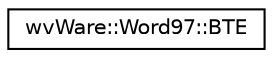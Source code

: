 digraph "类继承关系图"
{
  edge [fontname="Helvetica",fontsize="10",labelfontname="Helvetica",labelfontsize="10"];
  node [fontname="Helvetica",fontsize="10",shape=record];
  rankdir="LR";
  Node0 [label="wvWare::Word97::BTE",height=0.2,width=0.4,color="black", fillcolor="white", style="filled",URL="$structwv_ware_1_1_word97_1_1_b_t_e.html"];
}
